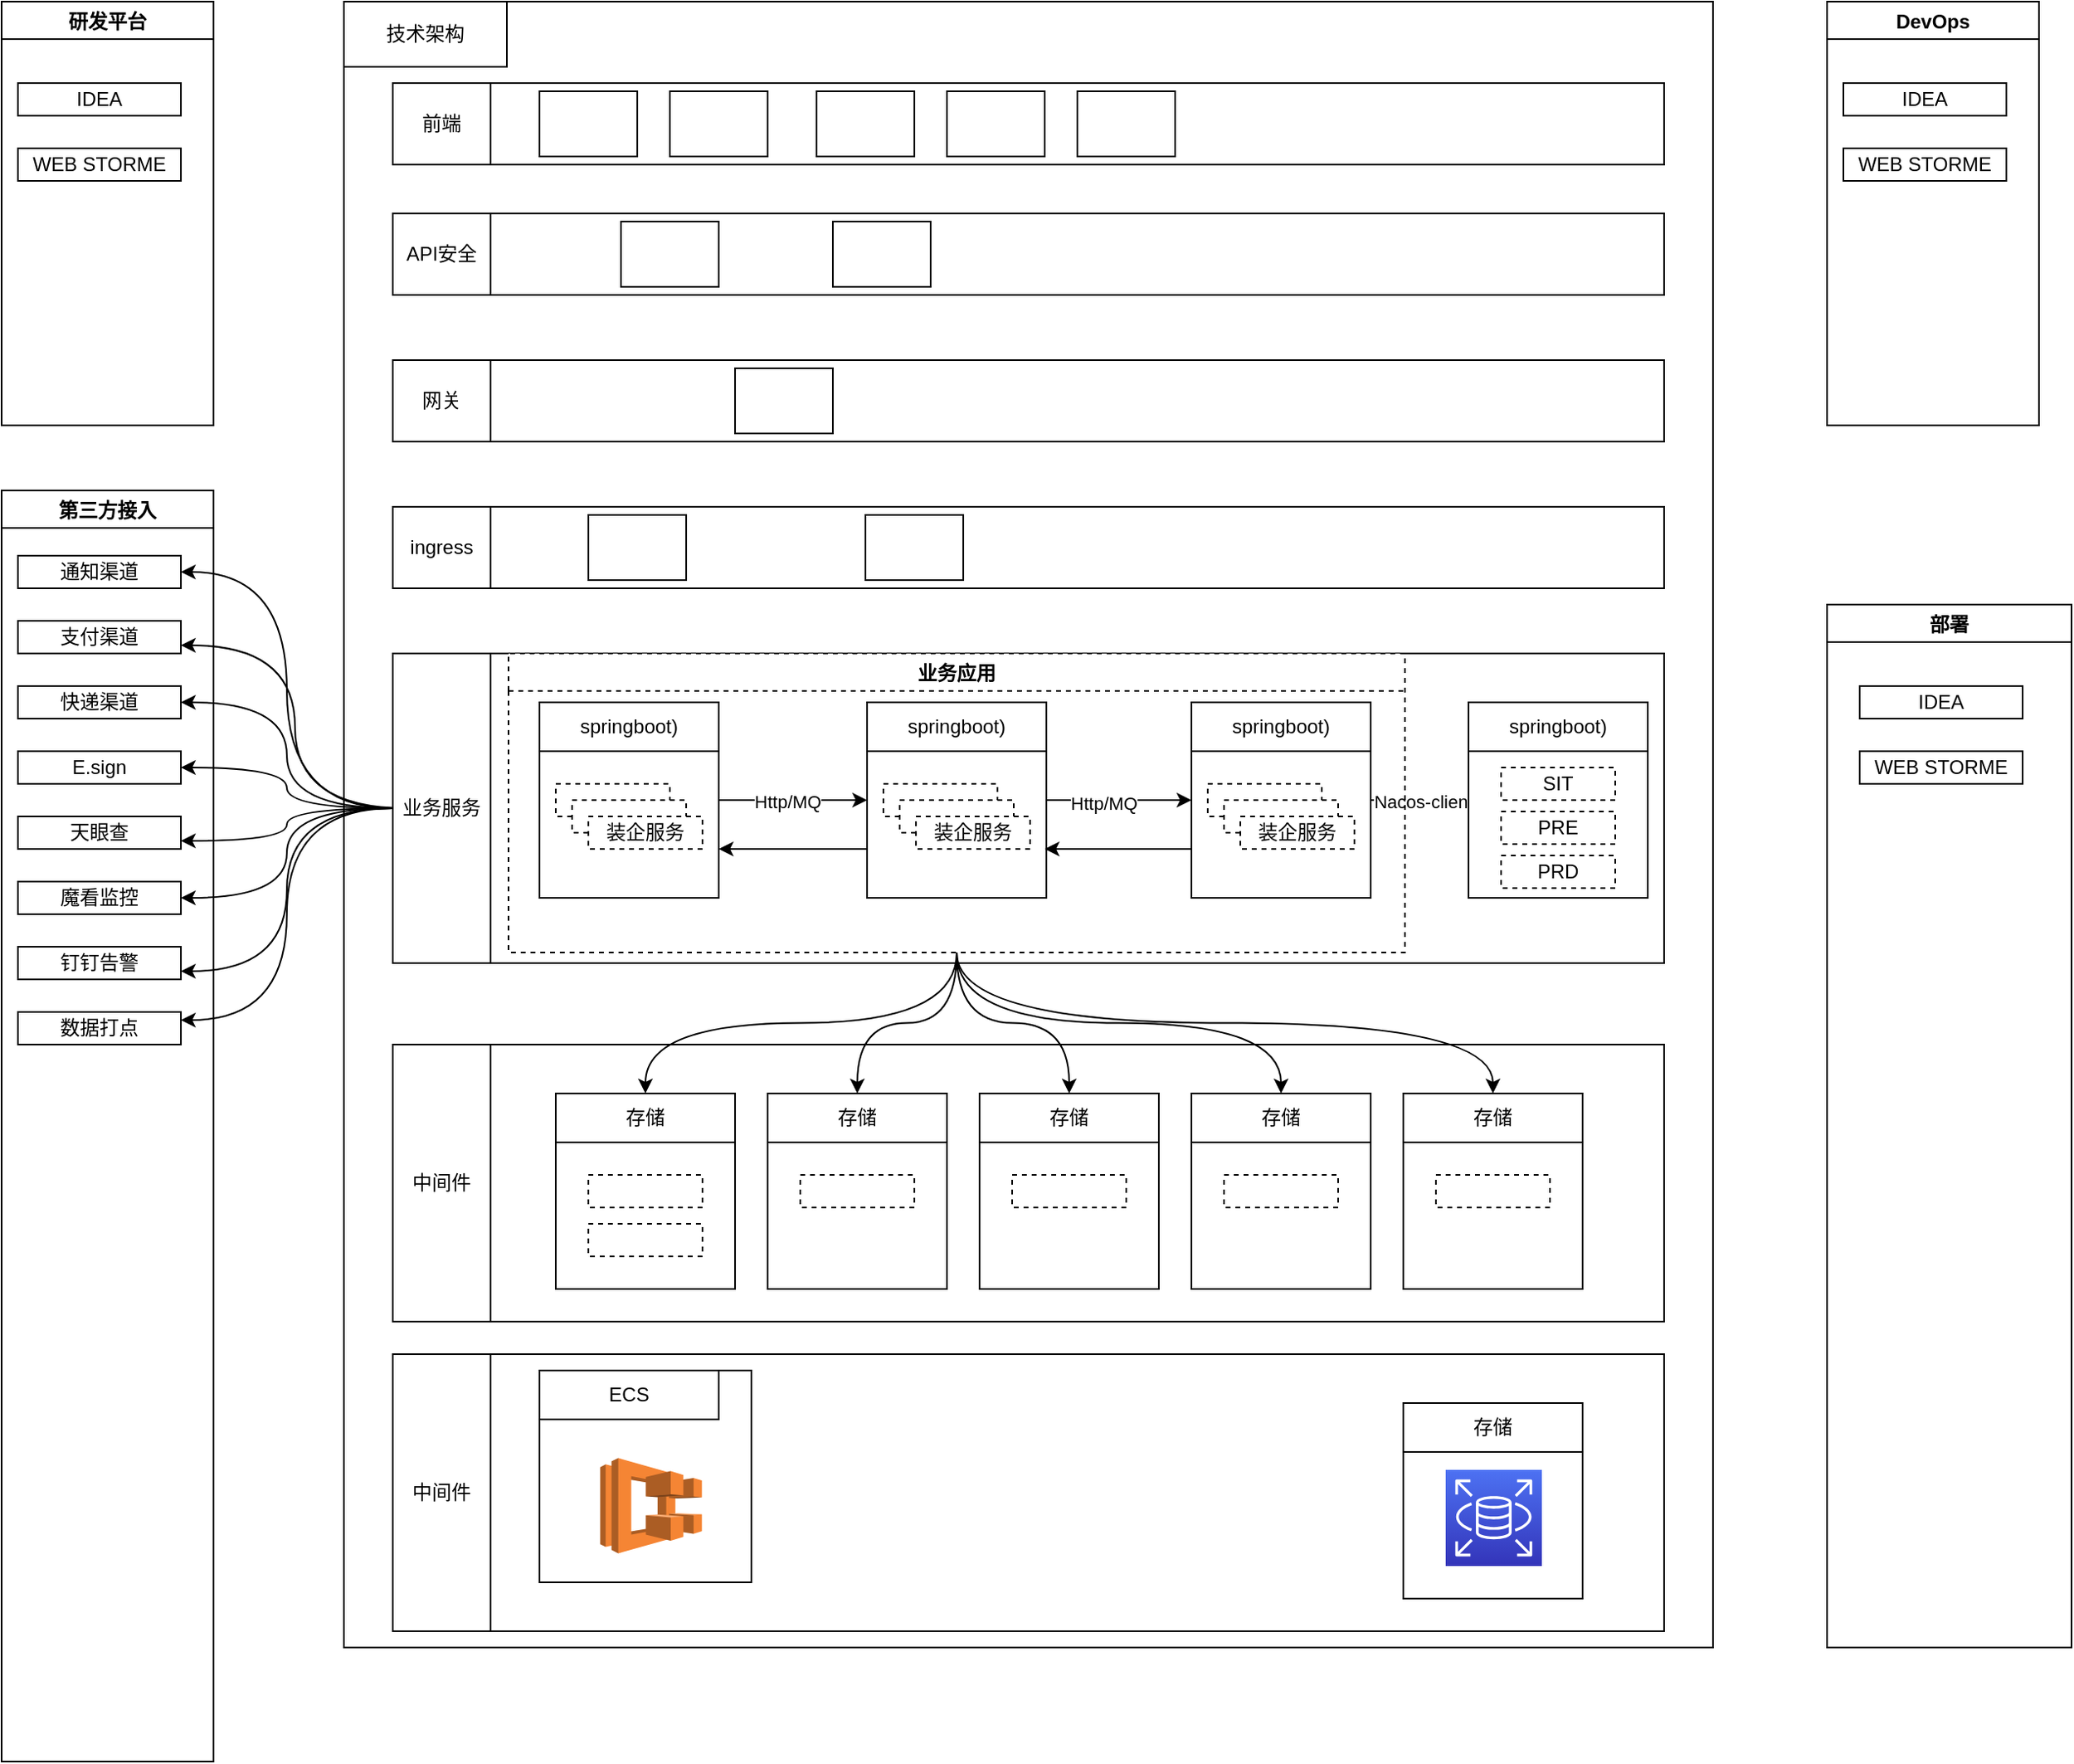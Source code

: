<mxfile version="14.7.2" type="github">
  <diagram id="6mHEtAGcMzhpT5VHvflu" name="Page-1">
    <mxGraphModel dx="1773" dy="1792" grid="1" gridSize="10" guides="1" tooltips="1" connect="1" arrows="1" fold="1" page="1" pageScale="1" pageWidth="827" pageHeight="1169" math="0" shadow="0">
      <root>
        <mxCell id="0" />
        <mxCell id="1" parent="0" />
        <mxCell id="u0kvqzSaH0CHyrP6EFvl-1" value="" style="rounded=0;whiteSpace=wrap;html=1;direction=south;movable=1;resizable=1;rotatable=1;deletable=1;editable=1;connectable=1;" vertex="1" parent="1">
          <mxGeometry x="-520" y="-170" width="840" height="1010" as="geometry" />
        </mxCell>
        <mxCell id="u0kvqzSaH0CHyrP6EFvl-2" value="技术架构" style="rounded=0;whiteSpace=wrap;html=1;" vertex="1" parent="1">
          <mxGeometry x="-520" y="-170" width="100" height="40" as="geometry" />
        </mxCell>
        <mxCell id="u0kvqzSaH0CHyrP6EFvl-3" value="" style="rounded=0;whiteSpace=wrap;html=1;" vertex="1" parent="1">
          <mxGeometry x="-490" y="-120" width="780" height="50" as="geometry" />
        </mxCell>
        <mxCell id="u0kvqzSaH0CHyrP6EFvl-4" value="前端" style="rounded=0;whiteSpace=wrap;html=1;" vertex="1" parent="1">
          <mxGeometry x="-490" y="-120" width="60" height="50" as="geometry" />
        </mxCell>
        <mxCell id="u0kvqzSaH0CHyrP6EFvl-5" value="" style="rounded=0;whiteSpace=wrap;html=1;" vertex="1" parent="1">
          <mxGeometry x="-490" y="-40" width="780" height="50" as="geometry" />
        </mxCell>
        <mxCell id="u0kvqzSaH0CHyrP6EFvl-6" value="API安全" style="rounded=0;whiteSpace=wrap;html=1;" vertex="1" parent="1">
          <mxGeometry x="-490" y="-40" width="60" height="50" as="geometry" />
        </mxCell>
        <mxCell id="u0kvqzSaH0CHyrP6EFvl-7" value="" style="rounded=0;whiteSpace=wrap;html=1;" vertex="1" parent="1">
          <mxGeometry x="-490" y="50" width="780" height="50" as="geometry" />
        </mxCell>
        <mxCell id="u0kvqzSaH0CHyrP6EFvl-8" value="网关" style="rounded=0;whiteSpace=wrap;html=1;" vertex="1" parent="1">
          <mxGeometry x="-490" y="50" width="60" height="50" as="geometry" />
        </mxCell>
        <mxCell id="u0kvqzSaH0CHyrP6EFvl-9" value="" style="rounded=0;whiteSpace=wrap;html=1;" vertex="1" parent="1">
          <mxGeometry x="-490" y="140" width="780" height="50" as="geometry" />
        </mxCell>
        <mxCell id="u0kvqzSaH0CHyrP6EFvl-10" value="ingress" style="rounded=0;whiteSpace=wrap;html=1;" vertex="1" parent="1">
          <mxGeometry x="-490" y="140" width="60" height="50" as="geometry" />
        </mxCell>
        <mxCell id="u0kvqzSaH0CHyrP6EFvl-11" value="" style="rounded=0;whiteSpace=wrap;html=1;movable=1;resizable=1;rotatable=1;deletable=1;editable=1;connectable=1;" vertex="1" parent="1">
          <mxGeometry x="-490" y="230" width="780" height="190" as="geometry" />
        </mxCell>
        <mxCell id="u0kvqzSaH0CHyrP6EFvl-98" style="edgeStyle=orthogonalEdgeStyle;curved=1;rounded=0;orthogonalLoop=1;jettySize=auto;html=1;exitX=0;exitY=0.5;exitDx=0;exitDy=0;entryX=1;entryY=0.5;entryDx=0;entryDy=0;" edge="1" parent="1" source="u0kvqzSaH0CHyrP6EFvl-12" target="u0kvqzSaH0CHyrP6EFvl-90">
          <mxGeometry relative="1" as="geometry" />
        </mxCell>
        <mxCell id="u0kvqzSaH0CHyrP6EFvl-99" style="edgeStyle=orthogonalEdgeStyle;curved=1;rounded=0;orthogonalLoop=1;jettySize=auto;html=1;entryX=1;entryY=0.75;entryDx=0;entryDy=0;" edge="1" parent="1" target="u0kvqzSaH0CHyrP6EFvl-91">
          <mxGeometry relative="1" as="geometry">
            <mxPoint x="-480" y="325" as="sourcePoint" />
          </mxGeometry>
        </mxCell>
        <mxCell id="u0kvqzSaH0CHyrP6EFvl-100" style="edgeStyle=orthogonalEdgeStyle;curved=1;rounded=0;orthogonalLoop=1;jettySize=auto;html=1;exitX=0;exitY=0.5;exitDx=0;exitDy=0;entryX=1;entryY=0.5;entryDx=0;entryDy=0;" edge="1" parent="1" source="u0kvqzSaH0CHyrP6EFvl-12" target="u0kvqzSaH0CHyrP6EFvl-92">
          <mxGeometry relative="1" as="geometry" />
        </mxCell>
        <mxCell id="u0kvqzSaH0CHyrP6EFvl-104" style="edgeStyle=orthogonalEdgeStyle;curved=1;rounded=0;orthogonalLoop=1;jettySize=auto;html=1;exitX=0;exitY=0.5;exitDx=0;exitDy=0;entryX=1;entryY=0.5;entryDx=0;entryDy=0;" edge="1" parent="1" source="u0kvqzSaH0CHyrP6EFvl-12" target="u0kvqzSaH0CHyrP6EFvl-93">
          <mxGeometry relative="1" as="geometry" />
        </mxCell>
        <mxCell id="u0kvqzSaH0CHyrP6EFvl-105" style="edgeStyle=orthogonalEdgeStyle;curved=1;rounded=0;orthogonalLoop=1;jettySize=auto;html=1;exitX=0;exitY=0.5;exitDx=0;exitDy=0;entryX=1;entryY=0.75;entryDx=0;entryDy=0;" edge="1" parent="1" source="u0kvqzSaH0CHyrP6EFvl-12" target="u0kvqzSaH0CHyrP6EFvl-94">
          <mxGeometry relative="1" as="geometry" />
        </mxCell>
        <mxCell id="u0kvqzSaH0CHyrP6EFvl-106" style="edgeStyle=orthogonalEdgeStyle;curved=1;rounded=0;orthogonalLoop=1;jettySize=auto;html=1;exitX=0;exitY=0.5;exitDx=0;exitDy=0;entryX=1;entryY=0.5;entryDx=0;entryDy=0;" edge="1" parent="1" source="u0kvqzSaH0CHyrP6EFvl-12" target="u0kvqzSaH0CHyrP6EFvl-95">
          <mxGeometry relative="1" as="geometry" />
        </mxCell>
        <mxCell id="u0kvqzSaH0CHyrP6EFvl-107" style="edgeStyle=orthogonalEdgeStyle;curved=1;rounded=0;orthogonalLoop=1;jettySize=auto;html=1;exitX=0;exitY=0.5;exitDx=0;exitDy=0;entryX=1;entryY=0.75;entryDx=0;entryDy=0;" edge="1" parent="1" source="u0kvqzSaH0CHyrP6EFvl-12" target="u0kvqzSaH0CHyrP6EFvl-96">
          <mxGeometry relative="1" as="geometry">
            <mxPoint x="-570" y="350" as="targetPoint" />
          </mxGeometry>
        </mxCell>
        <mxCell id="u0kvqzSaH0CHyrP6EFvl-108" style="edgeStyle=orthogonalEdgeStyle;curved=1;rounded=0;orthogonalLoop=1;jettySize=auto;html=1;exitX=0;exitY=0.5;exitDx=0;exitDy=0;entryX=1;entryY=0.25;entryDx=0;entryDy=0;" edge="1" parent="1" source="u0kvqzSaH0CHyrP6EFvl-12" target="u0kvqzSaH0CHyrP6EFvl-97">
          <mxGeometry relative="1" as="geometry" />
        </mxCell>
        <mxCell id="u0kvqzSaH0CHyrP6EFvl-12" value="业务服务" style="rounded=0;whiteSpace=wrap;html=1;" vertex="1" parent="1">
          <mxGeometry x="-490" y="230" width="60" height="190" as="geometry" />
        </mxCell>
        <mxCell id="u0kvqzSaH0CHyrP6EFvl-13" value="" style="rounded=0;whiteSpace=wrap;html=1;" vertex="1" parent="1">
          <mxGeometry x="-490" y="470" width="780" height="170" as="geometry" />
        </mxCell>
        <mxCell id="u0kvqzSaH0CHyrP6EFvl-14" value="中间件" style="rounded=0;whiteSpace=wrap;html=1;" vertex="1" parent="1">
          <mxGeometry x="-490" y="470" width="60" height="170" as="geometry" />
        </mxCell>
        <mxCell id="u0kvqzSaH0CHyrP6EFvl-15" value="" style="rounded=0;whiteSpace=wrap;html=1;" vertex="1" parent="1">
          <mxGeometry x="-400" y="-115" width="60" height="40" as="geometry" />
        </mxCell>
        <mxCell id="u0kvqzSaH0CHyrP6EFvl-16" value="" style="rounded=0;whiteSpace=wrap;html=1;" vertex="1" parent="1">
          <mxGeometry x="-320" y="-115" width="60" height="40" as="geometry" />
        </mxCell>
        <mxCell id="u0kvqzSaH0CHyrP6EFvl-17" value="" style="rounded=0;whiteSpace=wrap;html=1;" vertex="1" parent="1">
          <mxGeometry x="-230" y="-115" width="60" height="40" as="geometry" />
        </mxCell>
        <mxCell id="u0kvqzSaH0CHyrP6EFvl-18" value="" style="rounded=0;whiteSpace=wrap;html=1;" vertex="1" parent="1">
          <mxGeometry x="-150" y="-115" width="60" height="40" as="geometry" />
        </mxCell>
        <mxCell id="u0kvqzSaH0CHyrP6EFvl-19" value="" style="rounded=0;whiteSpace=wrap;html=1;" vertex="1" parent="1">
          <mxGeometry x="-70" y="-115" width="60" height="40" as="geometry" />
        </mxCell>
        <mxCell id="u0kvqzSaH0CHyrP6EFvl-20" value="" style="rounded=0;whiteSpace=wrap;html=1;" vertex="1" parent="1">
          <mxGeometry x="-350" y="-35" width="60" height="40" as="geometry" />
        </mxCell>
        <mxCell id="u0kvqzSaH0CHyrP6EFvl-21" value="" style="rounded=0;whiteSpace=wrap;html=1;" vertex="1" parent="1">
          <mxGeometry x="-220" y="-35" width="60" height="40" as="geometry" />
        </mxCell>
        <mxCell id="u0kvqzSaH0CHyrP6EFvl-22" value="" style="rounded=0;whiteSpace=wrap;html=1;" vertex="1" parent="1">
          <mxGeometry x="-280" y="55" width="60" height="40" as="geometry" />
        </mxCell>
        <mxCell id="u0kvqzSaH0CHyrP6EFvl-23" value="" style="rounded=0;whiteSpace=wrap;html=1;" vertex="1" parent="1">
          <mxGeometry x="-370" y="145" width="60" height="40" as="geometry" />
        </mxCell>
        <mxCell id="u0kvqzSaH0CHyrP6EFvl-24" value="" style="rounded=0;whiteSpace=wrap;html=1;" vertex="1" parent="1">
          <mxGeometry x="-200" y="145" width="60" height="40" as="geometry" />
        </mxCell>
        <mxCell id="u0kvqzSaH0CHyrP6EFvl-25" style="edgeStyle=none;rounded=0;orthogonalLoop=1;jettySize=auto;html=1;exitX=0;exitY=0.75;exitDx=0;exitDy=0;entryX=1;entryY=0.75;entryDx=0;entryDy=0;" edge="1" parent="1" source="u0kvqzSaH0CHyrP6EFvl-28" target="u0kvqzSaH0CHyrP6EFvl-48">
          <mxGeometry relative="1" as="geometry" />
        </mxCell>
        <mxCell id="u0kvqzSaH0CHyrP6EFvl-26" style="edgeStyle=none;rounded=0;orthogonalLoop=1;jettySize=auto;html=1;exitX=1;exitY=0.5;exitDx=0;exitDy=0;entryX=0;entryY=0.5;entryDx=0;entryDy=0;" edge="1" parent="1" source="u0kvqzSaH0CHyrP6EFvl-28" target="u0kvqzSaH0CHyrP6EFvl-36">
          <mxGeometry relative="1" as="geometry" />
        </mxCell>
        <mxCell id="u0kvqzSaH0CHyrP6EFvl-27" value="Http/MQ" style="edgeLabel;html=1;align=center;verticalAlign=middle;resizable=0;points=[];" vertex="1" connectable="0" parent="u0kvqzSaH0CHyrP6EFvl-26">
          <mxGeometry x="-0.213" y="-2" relative="1" as="geometry">
            <mxPoint as="offset" />
          </mxGeometry>
        </mxCell>
        <mxCell id="u0kvqzSaH0CHyrP6EFvl-28" value="" style="rounded=0;whiteSpace=wrap;html=1;" vertex="1" parent="1">
          <mxGeometry x="-199" y="260" width="110" height="120" as="geometry" />
        </mxCell>
        <mxCell id="u0kvqzSaH0CHyrP6EFvl-29" value="springboot)" style="rounded=0;whiteSpace=wrap;html=1;" vertex="1" parent="1">
          <mxGeometry x="-199" y="260" width="110" height="30" as="geometry" />
        </mxCell>
        <mxCell id="u0kvqzSaH0CHyrP6EFvl-30" value="" style="rounded=0;whiteSpace=wrap;html=1;dashed=1;" vertex="1" parent="1">
          <mxGeometry x="-189" y="310" width="70" height="20" as="geometry" />
        </mxCell>
        <mxCell id="u0kvqzSaH0CHyrP6EFvl-31" value="" style="rounded=0;whiteSpace=wrap;html=1;dashed=1;" vertex="1" parent="1">
          <mxGeometry x="-179" y="320" width="70" height="20" as="geometry" />
        </mxCell>
        <mxCell id="u0kvqzSaH0CHyrP6EFvl-32" value="装企服务" style="rounded=0;whiteSpace=wrap;html=1;dashed=1;" vertex="1" parent="1">
          <mxGeometry x="-169" y="330" width="70" height="20" as="geometry" />
        </mxCell>
        <mxCell id="u0kvqzSaH0CHyrP6EFvl-33" style="edgeStyle=none;rounded=0;orthogonalLoop=1;jettySize=auto;html=1;exitX=0;exitY=0.75;exitDx=0;exitDy=0;" edge="1" parent="1" source="u0kvqzSaH0CHyrP6EFvl-36">
          <mxGeometry relative="1" as="geometry">
            <mxPoint x="-90" y="350" as="targetPoint" />
          </mxGeometry>
        </mxCell>
        <mxCell id="u0kvqzSaH0CHyrP6EFvl-34" style="edgeStyle=none;rounded=0;orthogonalLoop=1;jettySize=auto;html=1;exitX=1;exitY=0.5;exitDx=0;exitDy=0;" edge="1" parent="1" source="u0kvqzSaH0CHyrP6EFvl-36" target="u0kvqzSaH0CHyrP6EFvl-41">
          <mxGeometry relative="1" as="geometry" />
        </mxCell>
        <mxCell id="u0kvqzSaH0CHyrP6EFvl-35" value="Nacos-client" style="edgeLabel;html=1;align=center;verticalAlign=middle;resizable=0;points=[];" vertex="1" connectable="0" parent="u0kvqzSaH0CHyrP6EFvl-34">
          <mxGeometry x="0.067" y="-1" relative="1" as="geometry">
            <mxPoint as="offset" />
          </mxGeometry>
        </mxCell>
        <mxCell id="u0kvqzSaH0CHyrP6EFvl-36" value="" style="rounded=0;whiteSpace=wrap;html=1;" vertex="1" parent="1">
          <mxGeometry y="260" width="110" height="120" as="geometry" />
        </mxCell>
        <mxCell id="u0kvqzSaH0CHyrP6EFvl-37" value="springboot)" style="rounded=0;whiteSpace=wrap;html=1;" vertex="1" parent="1">
          <mxGeometry y="260" width="110" height="30" as="geometry" />
        </mxCell>
        <mxCell id="u0kvqzSaH0CHyrP6EFvl-38" value="" style="rounded=0;whiteSpace=wrap;html=1;dashed=1;" vertex="1" parent="1">
          <mxGeometry x="10" y="310" width="70" height="20" as="geometry" />
        </mxCell>
        <mxCell id="u0kvqzSaH0CHyrP6EFvl-39" value="" style="rounded=0;whiteSpace=wrap;html=1;dashed=1;" vertex="1" parent="1">
          <mxGeometry x="20" y="320" width="70" height="20" as="geometry" />
        </mxCell>
        <mxCell id="u0kvqzSaH0CHyrP6EFvl-40" value="装企服务" style="rounded=0;whiteSpace=wrap;html=1;dashed=1;" vertex="1" parent="1">
          <mxGeometry x="30" y="330" width="70" height="20" as="geometry" />
        </mxCell>
        <mxCell id="u0kvqzSaH0CHyrP6EFvl-41" value="" style="rounded=0;whiteSpace=wrap;html=1;" vertex="1" parent="1">
          <mxGeometry x="170" y="260" width="110" height="120" as="geometry" />
        </mxCell>
        <mxCell id="u0kvqzSaH0CHyrP6EFvl-42" value="springboot)" style="rounded=0;whiteSpace=wrap;html=1;" vertex="1" parent="1">
          <mxGeometry x="170" y="260" width="110" height="30" as="geometry" />
        </mxCell>
        <mxCell id="u0kvqzSaH0CHyrP6EFvl-43" value="SIT" style="rounded=0;whiteSpace=wrap;html=1;dashed=1;" vertex="1" parent="1">
          <mxGeometry x="190" y="300" width="70" height="20" as="geometry" />
        </mxCell>
        <mxCell id="u0kvqzSaH0CHyrP6EFvl-44" value="PRE" style="rounded=0;whiteSpace=wrap;html=1;dashed=1;" vertex="1" parent="1">
          <mxGeometry x="190" y="327" width="70" height="20" as="geometry" />
        </mxCell>
        <mxCell id="u0kvqzSaH0CHyrP6EFvl-45" value="PRD" style="rounded=0;whiteSpace=wrap;html=1;dashed=1;" vertex="1" parent="1">
          <mxGeometry x="190" y="354" width="70" height="20" as="geometry" />
        </mxCell>
        <mxCell id="u0kvqzSaH0CHyrP6EFvl-46" style="edgeStyle=none;rounded=0;orthogonalLoop=1;jettySize=auto;html=1;exitX=1;exitY=0.5;exitDx=0;exitDy=0;entryX=0;entryY=0.5;entryDx=0;entryDy=0;" edge="1" parent="1" source="u0kvqzSaH0CHyrP6EFvl-48" target="u0kvqzSaH0CHyrP6EFvl-28">
          <mxGeometry relative="1" as="geometry">
            <mxPoint x="-210" y="320" as="targetPoint" />
          </mxGeometry>
        </mxCell>
        <mxCell id="u0kvqzSaH0CHyrP6EFvl-47" value="Http/MQ" style="edgeLabel;html=1;align=center;verticalAlign=middle;resizable=0;points=[];" vertex="1" connectable="0" parent="u0kvqzSaH0CHyrP6EFvl-46">
          <mxGeometry x="-0.077" y="-1" relative="1" as="geometry">
            <mxPoint as="offset" />
          </mxGeometry>
        </mxCell>
        <mxCell id="u0kvqzSaH0CHyrP6EFvl-48" value="" style="rounded=0;whiteSpace=wrap;html=1;container=1;" vertex="1" parent="1">
          <mxGeometry x="-400" y="260" width="110" height="120" as="geometry" />
        </mxCell>
        <mxCell id="u0kvqzSaH0CHyrP6EFvl-49" value="springboot)" style="rounded=0;whiteSpace=wrap;html=1;" vertex="1" parent="1">
          <mxGeometry x="-400" y="260" width="110" height="30" as="geometry" />
        </mxCell>
        <mxCell id="u0kvqzSaH0CHyrP6EFvl-50" value="" style="rounded=0;whiteSpace=wrap;html=1;dashed=1;" vertex="1" parent="1">
          <mxGeometry x="-390" y="310" width="70" height="20" as="geometry" />
        </mxCell>
        <mxCell id="u0kvqzSaH0CHyrP6EFvl-51" value="" style="rounded=0;whiteSpace=wrap;html=1;dashed=1;" vertex="1" parent="1">
          <mxGeometry x="-380" y="320" width="70" height="20" as="geometry" />
        </mxCell>
        <mxCell id="u0kvqzSaH0CHyrP6EFvl-52" value="装企服务" style="rounded=0;whiteSpace=wrap;html=1;dashed=1;" vertex="1" parent="1">
          <mxGeometry x="-370" y="330" width="70" height="20" as="geometry" />
        </mxCell>
        <mxCell id="u0kvqzSaH0CHyrP6EFvl-53" style="edgeStyle=orthogonalEdgeStyle;curved=1;rounded=0;orthogonalLoop=1;jettySize=auto;html=1;exitX=0.5;exitY=1;exitDx=0;exitDy=0;entryX=0.5;entryY=0;entryDx=0;entryDy=0;" edge="1" parent="1" source="u0kvqzSaH0CHyrP6EFvl-58" target="u0kvqzSaH0CHyrP6EFvl-60">
          <mxGeometry relative="1" as="geometry" />
        </mxCell>
        <mxCell id="u0kvqzSaH0CHyrP6EFvl-54" style="edgeStyle=orthogonalEdgeStyle;curved=1;rounded=0;orthogonalLoop=1;jettySize=auto;html=1;exitX=0.5;exitY=1;exitDx=0;exitDy=0;" edge="1" parent="1" source="u0kvqzSaH0CHyrP6EFvl-58" target="u0kvqzSaH0CHyrP6EFvl-64">
          <mxGeometry relative="1" as="geometry" />
        </mxCell>
        <mxCell id="u0kvqzSaH0CHyrP6EFvl-55" style="edgeStyle=orthogonalEdgeStyle;curved=1;rounded=0;orthogonalLoop=1;jettySize=auto;html=1;exitX=0.5;exitY=1;exitDx=0;exitDy=0;" edge="1" parent="1" source="u0kvqzSaH0CHyrP6EFvl-58" target="u0kvqzSaH0CHyrP6EFvl-67">
          <mxGeometry relative="1" as="geometry" />
        </mxCell>
        <mxCell id="u0kvqzSaH0CHyrP6EFvl-56" style="edgeStyle=orthogonalEdgeStyle;curved=1;rounded=0;orthogonalLoop=1;jettySize=auto;html=1;exitX=0.5;exitY=1;exitDx=0;exitDy=0;entryX=0.5;entryY=0;entryDx=0;entryDy=0;" edge="1" parent="1" source="u0kvqzSaH0CHyrP6EFvl-58" target="u0kvqzSaH0CHyrP6EFvl-70">
          <mxGeometry relative="1" as="geometry" />
        </mxCell>
        <mxCell id="u0kvqzSaH0CHyrP6EFvl-57" style="edgeStyle=orthogonalEdgeStyle;curved=1;rounded=0;orthogonalLoop=1;jettySize=auto;html=1;exitX=0.5;exitY=1;exitDx=0;exitDy=0;" edge="1" parent="1" source="u0kvqzSaH0CHyrP6EFvl-58" target="u0kvqzSaH0CHyrP6EFvl-73">
          <mxGeometry relative="1" as="geometry" />
        </mxCell>
        <mxCell id="u0kvqzSaH0CHyrP6EFvl-58" value="业务应用" style="swimlane;dashed=1;movable=1;resizable=1;rotatable=1;deletable=1;editable=1;connectable=1;" vertex="1" parent="1">
          <mxGeometry x="-419" y="230" width="550" height="183.5" as="geometry" />
        </mxCell>
        <mxCell id="u0kvqzSaH0CHyrP6EFvl-59" value="" style="rounded=0;whiteSpace=wrap;html=1;container=1;" vertex="1" parent="1">
          <mxGeometry x="-390" y="500" width="110" height="120" as="geometry" />
        </mxCell>
        <mxCell id="u0kvqzSaH0CHyrP6EFvl-60" value="存储" style="rounded=0;whiteSpace=wrap;html=1;" vertex="1" parent="1">
          <mxGeometry x="-390" y="500" width="110" height="30" as="geometry" />
        </mxCell>
        <mxCell id="u0kvqzSaH0CHyrP6EFvl-61" value="" style="rounded=0;whiteSpace=wrap;html=1;dashed=1;" vertex="1" parent="1">
          <mxGeometry x="-370" y="550" width="70" height="20" as="geometry" />
        </mxCell>
        <mxCell id="u0kvqzSaH0CHyrP6EFvl-62" value="" style="rounded=0;whiteSpace=wrap;html=1;dashed=1;" vertex="1" parent="1">
          <mxGeometry x="-370" y="580" width="70" height="20" as="geometry" />
        </mxCell>
        <mxCell id="u0kvqzSaH0CHyrP6EFvl-63" value="" style="rounded=0;whiteSpace=wrap;html=1;container=1;" vertex="1" parent="1">
          <mxGeometry x="-260" y="500" width="110" height="120" as="geometry" />
        </mxCell>
        <mxCell id="u0kvqzSaH0CHyrP6EFvl-64" value="存储" style="rounded=0;whiteSpace=wrap;html=1;" vertex="1" parent="1">
          <mxGeometry x="-260" y="500" width="110" height="30" as="geometry" />
        </mxCell>
        <mxCell id="u0kvqzSaH0CHyrP6EFvl-65" value="" style="rounded=0;whiteSpace=wrap;html=1;dashed=1;" vertex="1" parent="1">
          <mxGeometry x="-240" y="550" width="70" height="20" as="geometry" />
        </mxCell>
        <mxCell id="u0kvqzSaH0CHyrP6EFvl-66" value="" style="rounded=0;whiteSpace=wrap;html=1;container=1;" vertex="1" parent="1">
          <mxGeometry x="-130" y="500" width="110" height="120" as="geometry" />
        </mxCell>
        <mxCell id="u0kvqzSaH0CHyrP6EFvl-67" value="存储" style="rounded=0;whiteSpace=wrap;html=1;" vertex="1" parent="1">
          <mxGeometry x="-130" y="500" width="110" height="30" as="geometry" />
        </mxCell>
        <mxCell id="u0kvqzSaH0CHyrP6EFvl-68" value="" style="rounded=0;whiteSpace=wrap;html=1;dashed=1;" vertex="1" parent="1">
          <mxGeometry x="-110" y="550" width="70" height="20" as="geometry" />
        </mxCell>
        <mxCell id="u0kvqzSaH0CHyrP6EFvl-69" value="" style="rounded=0;whiteSpace=wrap;html=1;container=1;" vertex="1" parent="1">
          <mxGeometry y="500" width="110" height="120" as="geometry" />
        </mxCell>
        <mxCell id="u0kvqzSaH0CHyrP6EFvl-70" value="存储" style="rounded=0;whiteSpace=wrap;html=1;" vertex="1" parent="1">
          <mxGeometry y="500" width="110" height="30" as="geometry" />
        </mxCell>
        <mxCell id="u0kvqzSaH0CHyrP6EFvl-71" value="" style="rounded=0;whiteSpace=wrap;html=1;dashed=1;" vertex="1" parent="1">
          <mxGeometry x="20" y="550" width="70" height="20" as="geometry" />
        </mxCell>
        <mxCell id="u0kvqzSaH0CHyrP6EFvl-72" value="" style="rounded=0;whiteSpace=wrap;html=1;container=1;" vertex="1" parent="1">
          <mxGeometry x="130" y="500" width="110" height="120" as="geometry" />
        </mxCell>
        <mxCell id="u0kvqzSaH0CHyrP6EFvl-73" value="存储" style="rounded=0;whiteSpace=wrap;html=1;" vertex="1" parent="1">
          <mxGeometry x="130" y="500" width="110" height="30" as="geometry" />
        </mxCell>
        <mxCell id="u0kvqzSaH0CHyrP6EFvl-74" value="" style="rounded=0;whiteSpace=wrap;html=1;dashed=1;" vertex="1" parent="1">
          <mxGeometry x="150" y="550" width="70" height="20" as="geometry" />
        </mxCell>
        <mxCell id="u0kvqzSaH0CHyrP6EFvl-75" value="" style="rounded=0;whiteSpace=wrap;html=1;" vertex="1" parent="1">
          <mxGeometry x="-490" y="660" width="780" height="170" as="geometry" />
        </mxCell>
        <mxCell id="u0kvqzSaH0CHyrP6EFvl-76" value="中间件" style="rounded=0;whiteSpace=wrap;html=1;" vertex="1" parent="1">
          <mxGeometry x="-490" y="660" width="60" height="170" as="geometry" />
        </mxCell>
        <mxCell id="u0kvqzSaH0CHyrP6EFvl-77" value="" style="rounded=0;whiteSpace=wrap;html=1;container=1;" vertex="1" parent="1">
          <mxGeometry x="-400" y="670" width="130" height="130" as="geometry" />
        </mxCell>
        <mxCell id="u0kvqzSaH0CHyrP6EFvl-78" value="" style="outlineConnect=0;dashed=0;verticalLabelPosition=bottom;verticalAlign=top;align=center;html=1;shape=mxgraph.aws3.ecs;fillColor=#F58534;gradientColor=none;" vertex="1" parent="u0kvqzSaH0CHyrP6EFvl-77">
          <mxGeometry x="37.267" y="53.733" width="62.4" height="58.5" as="geometry" />
        </mxCell>
        <mxCell id="u0kvqzSaH0CHyrP6EFvl-79" value="ECS" style="rounded=0;whiteSpace=wrap;html=1;" vertex="1" parent="1">
          <mxGeometry x="-400" y="670" width="110" height="30" as="geometry" />
        </mxCell>
        <mxCell id="u0kvqzSaH0CHyrP6EFvl-80" value="" style="rounded=0;whiteSpace=wrap;html=1;container=1;" vertex="1" parent="1">
          <mxGeometry x="130" y="690" width="110" height="120" as="geometry" />
        </mxCell>
        <mxCell id="u0kvqzSaH0CHyrP6EFvl-81" value="" style="points=[[0,0,0],[0.25,0,0],[0.5,0,0],[0.75,0,0],[1,0,0],[0,1,0],[0.25,1,0],[0.5,1,0],[0.75,1,0],[1,1,0],[0,0.25,0],[0,0.5,0],[0,0.75,0],[1,0.25,0],[1,0.5,0],[1,0.75,0]];outlineConnect=0;fontColor=#232F3E;gradientColor=#4D72F3;gradientDirection=north;fillColor=#3334B9;strokeColor=#ffffff;dashed=0;verticalLabelPosition=bottom;verticalAlign=top;align=center;html=1;fontSize=12;fontStyle=0;aspect=fixed;shape=mxgraph.aws4.resourceIcon;resIcon=mxgraph.aws4.rds;" vertex="1" parent="u0kvqzSaH0CHyrP6EFvl-80">
          <mxGeometry x="26" y="41" width="59" height="59" as="geometry" />
        </mxCell>
        <mxCell id="u0kvqzSaH0CHyrP6EFvl-82" value="存储" style="rounded=0;whiteSpace=wrap;html=1;" vertex="1" parent="1">
          <mxGeometry x="130" y="690" width="110" height="30" as="geometry" />
        </mxCell>
        <mxCell id="u0kvqzSaH0CHyrP6EFvl-84" value="研发平台" style="swimlane;" vertex="1" parent="1">
          <mxGeometry x="-730" y="-170" width="130" height="260" as="geometry" />
        </mxCell>
        <mxCell id="u0kvqzSaH0CHyrP6EFvl-86" value="IDEA" style="rounded=0;whiteSpace=wrap;html=1;" vertex="1" parent="u0kvqzSaH0CHyrP6EFvl-84">
          <mxGeometry x="10" y="50" width="100" height="20" as="geometry" />
        </mxCell>
        <mxCell id="u0kvqzSaH0CHyrP6EFvl-85" value="第三方接入" style="swimlane;" vertex="1" parent="1">
          <mxGeometry x="-730" y="130" width="130" height="780" as="geometry" />
        </mxCell>
        <mxCell id="u0kvqzSaH0CHyrP6EFvl-88" value="WEB STORME" style="rounded=0;whiteSpace=wrap;html=1;" vertex="1" parent="1">
          <mxGeometry x="-720" y="-80" width="100" height="20" as="geometry" />
        </mxCell>
        <mxCell id="u0kvqzSaH0CHyrP6EFvl-90" value="通知渠道" style="rounded=0;whiteSpace=wrap;html=1;" vertex="1" parent="1">
          <mxGeometry x="-720" y="170" width="100" height="20" as="geometry" />
        </mxCell>
        <mxCell id="u0kvqzSaH0CHyrP6EFvl-91" value="支付渠道" style="rounded=0;whiteSpace=wrap;html=1;" vertex="1" parent="1">
          <mxGeometry x="-720" y="210" width="100" height="20" as="geometry" />
        </mxCell>
        <mxCell id="u0kvqzSaH0CHyrP6EFvl-92" value="快递渠道" style="rounded=0;whiteSpace=wrap;html=1;" vertex="1" parent="1">
          <mxGeometry x="-720" y="250" width="100" height="20" as="geometry" />
        </mxCell>
        <mxCell id="u0kvqzSaH0CHyrP6EFvl-93" value="E.sign" style="rounded=0;whiteSpace=wrap;html=1;" vertex="1" parent="1">
          <mxGeometry x="-720" y="290" width="100" height="20" as="geometry" />
        </mxCell>
        <mxCell id="u0kvqzSaH0CHyrP6EFvl-94" value="天眼查" style="rounded=0;whiteSpace=wrap;html=1;" vertex="1" parent="1">
          <mxGeometry x="-720" y="330" width="100" height="20" as="geometry" />
        </mxCell>
        <mxCell id="u0kvqzSaH0CHyrP6EFvl-95" value="魔看监控" style="rounded=0;whiteSpace=wrap;html=1;" vertex="1" parent="1">
          <mxGeometry x="-720" y="370" width="100" height="20" as="geometry" />
        </mxCell>
        <mxCell id="u0kvqzSaH0CHyrP6EFvl-96" value="钉钉告警" style="rounded=0;whiteSpace=wrap;html=1;" vertex="1" parent="1">
          <mxGeometry x="-720" y="410" width="100" height="20" as="geometry" />
        </mxCell>
        <mxCell id="u0kvqzSaH0CHyrP6EFvl-97" value="数据打点" style="rounded=0;whiteSpace=wrap;html=1;" vertex="1" parent="1">
          <mxGeometry x="-720" y="450" width="100" height="20" as="geometry" />
        </mxCell>
        <mxCell id="u0kvqzSaH0CHyrP6EFvl-109" value="DevOps" style="swimlane;" vertex="1" parent="1">
          <mxGeometry x="390" y="-170" width="130" height="260" as="geometry" />
        </mxCell>
        <mxCell id="u0kvqzSaH0CHyrP6EFvl-110" value="IDEA" style="rounded=0;whiteSpace=wrap;html=1;" vertex="1" parent="u0kvqzSaH0CHyrP6EFvl-109">
          <mxGeometry x="10" y="50" width="100" height="20" as="geometry" />
        </mxCell>
        <mxCell id="u0kvqzSaH0CHyrP6EFvl-111" value="WEB STORME" style="rounded=0;whiteSpace=wrap;html=1;" vertex="1" parent="1">
          <mxGeometry x="400" y="-80" width="100" height="20" as="geometry" />
        </mxCell>
        <mxCell id="u0kvqzSaH0CHyrP6EFvl-112" value="部署" style="swimlane;" vertex="1" parent="1">
          <mxGeometry x="390" y="200" width="150" height="640" as="geometry" />
        </mxCell>
        <mxCell id="u0kvqzSaH0CHyrP6EFvl-113" value="IDEA" style="rounded=0;whiteSpace=wrap;html=1;" vertex="1" parent="u0kvqzSaH0CHyrP6EFvl-112">
          <mxGeometry x="20" y="50" width="100" height="20" as="geometry" />
        </mxCell>
        <mxCell id="u0kvqzSaH0CHyrP6EFvl-114" value="WEB STORME" style="rounded=0;whiteSpace=wrap;html=1;" vertex="1" parent="1">
          <mxGeometry x="410" y="290" width="100" height="20" as="geometry" />
        </mxCell>
      </root>
    </mxGraphModel>
  </diagram>
</mxfile>
